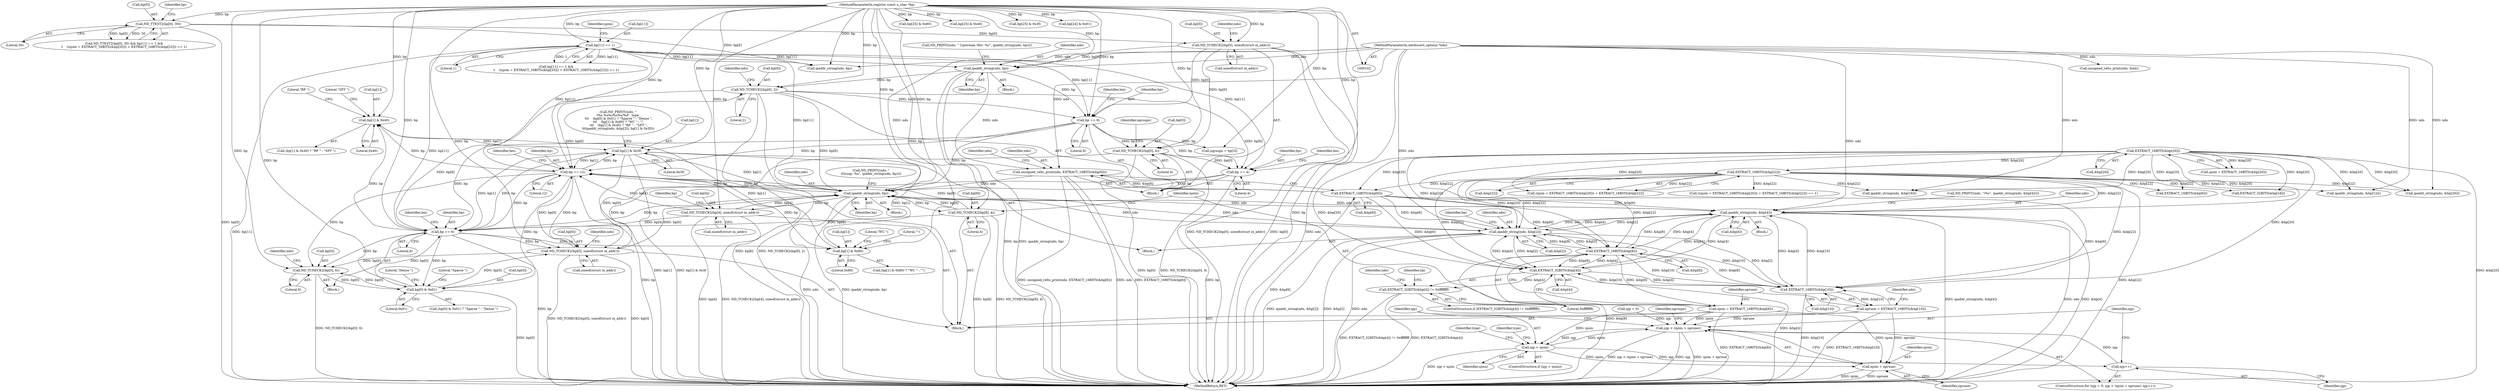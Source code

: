 digraph "0_tcpdump_5dc1860d8267b1e0cb78c9ffa2a40bea2fdb3ddc_1@array" {
"1000459" [label="(Call,bp[1] & 0x40)"];
"1000397" [label="(Call,bp += 12)"];
"1000342" [label="(Call,ipaddr_string(ndo, bp))"];
"1000364" [label="(Call,ipaddr_string(ndo, &bp[4]))"];
"1000103" [label="(MethodParameterIn,netdissect_options *ndo)"];
"1000293" [label="(Call,EXTRACT_16BITS(&bp[6]))"];
"1000128" [label="(Call,EXTRACT_16BITS(&bp[20]))"];
"1000133" [label="(Call,EXTRACT_16BITS(&bp[22]))"];
"1000467" [label="(Call,ipaddr_string(ndo, &bp[2]))"];
"1000377" [label="(Call,EXTRACT_16BITS(&bp[8]))"];
"1000353" [label="(Call,EXTRACT_32BITS(&bp[4]))"];
"1000384" [label="(Call,EXTRACT_16BITS(&bp[10]))"];
"1000291" [label="(Call,unsigned_relts_print(ndo, EXTRACT_16BITS(&bp[6])))"];
"1000269" [label="(Call,ipaddr_string(ndo, bp))"];
"1000119" [label="(Call,bp[11] == 1)"];
"1000104" [label="(MethodParameterIn,register const u_char *bp)"];
"1000248" [label="(Call,ND_TCHECK2(bp[0], sizeof(struct in_addr)))"];
"1000113" [label="(Call,ND_TTEST2(bp[0], 30))"];
"1000331" [label="(Call,ND_TCHECK2(bp[0], sizeof(struct in_addr)))"];
"1000441" [label="(Call,bp[0] & 0x01)"];
"1000427" [label="(Call,ND_TCHECK2(bp[0], 6))"];
"1000478" [label="(Call,bp += 6)"];
"1000473" [label="(Call,bp[1] & 0x3f)"];
"1000459" [label="(Call,bp[1] & 0x40)"];
"1000450" [label="(Call,bp[1] & 0x80)"];
"1000272" [label="(Call,ND_TCHECK2(bp[6], 2))"];
"1000345" [label="(Call,ND_TCHECK2(bp[4], sizeof(struct in_addr)))"];
"1000370" [label="(Call,ND_TCHECK2(bp[8], 4))"];
"1000305" [label="(Call,bp += 8)"];
"1000311" [label="(Call,ND_TCHECK2(bp[0], 4))"];
"1000321" [label="(Call,bp += 4)"];
"1000352" [label="(Call,EXTRACT_32BITS(&bp[4]) != 0xffffffff)"];
"1000375" [label="(Call,njoin = EXTRACT_16BITS(&bp[8]))"];
"1000407" [label="(Call,njp < (njoin + nprune))"];
"1000417" [label="(Call,njp < njoin)"];
"1000409" [label="(Call,njoin + nprune)"];
"1000412" [label="(Call,njp++)"];
"1000382" [label="(Call,nprune = EXTRACT_16BITS(&bp[10]))"];
"1000249" [label="(Call,bp[0])"];
"1000365" [label="(Identifier,ndo)"];
"1000382" [label="(Call,nprune = EXTRACT_16BITS(&bp[10]))"];
"1000482" [label="(Identifier,len)"];
"1000391" [label="(Identifier,ndo)"];
"1000117" [label="(Literal,30)"];
"1000401" [label="(Identifier,len)"];
"1000477" [label="(Literal,0x3f)"];
"1000199" [label="(Call,EXTRACT_32BITS(&bp[16]))"];
"1000464" [label="(Literal,\"RP \")"];
"1000340" [label="(Block,)"];
"1000469" [label="(Call,&bp[2])"];
"1000114" [label="(Call,bp[0])"];
"1000375" [label="(Call,njoin = EXTRACT_16BITS(&bp[8]))"];
"1000120" [label="(Call,bp[11])"];
"1000371" [label="(Call,bp[8])"];
"1000449" [label="(Call,(bp[1] & 0x80) ? \"WC \" : \"\")"];
"1000475" [label="(Identifier,bp)"];
"1000127" [label="(Identifier,njoin)"];
"1000451" [label="(Call,bp[1])"];
"1000293" [label="(Call,EXTRACT_16BITS(&bp[6]))"];
"1000362" [label="(Block,)"];
"1000191" [label="(Call,ipaddr_string(ndo, &bp[12]))"];
"1000376" [label="(Identifier,njoin)"];
"1000345" [label="(Call,ND_TCHECK2(bp[4], sizeof(struct in_addr)))"];
"1000383" [label="(Identifier,nprune)"];
"1000128" [label="(Call,EXTRACT_16BITS(&bp[20]))"];
"1000377" [label="(Call,EXTRACT_16BITS(&bp[8]))"];
"1000352" [label="(Call,EXTRACT_32BITS(&bp[4]) != 0xffffffff)"];
"1000403" [label="(ControlStructure,for (njp = 0; njp < (njoin + nprune); njp++))"];
"1000134" [label="(Call,&bp[22])"];
"1000271" [label="(Identifier,bp)"];
"1000330" [label="(Block,)"];
"1000491" [label="(MethodReturn,RET)"];
"1000103" [label="(MethodParameterIn,netdissect_options *ndo)"];
"1000104" [label="(MethodParameterIn,register const u_char *bp)"];
"1000309" [label="(Identifier,len)"];
"1000361" [label="(Identifier,ndo)"];
"1000307" [label="(Literal,8)"];
"1000466" [label="(Block,)"];
"1000479" [label="(Identifier,bp)"];
"1000418" [label="(Identifier,njp)"];
"1000125" [label="(Call,(njoin = EXTRACT_16BITS(&bp[20])) + EXTRACT_16BITS(&bp[22]))"];
"1000455" [label="(Literal,\"WC \")"];
"1000454" [label="(Literal,0x80)"];
"1000359" [label="(Call,ND_PRINT((ndo, \"/%s\", ipaddr_string(ndo, &bp[4]))))"];
"1000179" [label="(Call,ipaddr_string(ndo, &bp[26]))"];
"1000421" [label="(Identifier,type)"];
"1000232" [label="(Call,bp[25] & 0x80)"];
"1000478" [label="(Call,bp += 6)"];
"1000356" [label="(Identifier,bp)"];
"1000354" [label="(Call,&bp[4])"];
"1000413" [label="(Identifier,njp)"];
"1000311" [label="(Call,ND_TCHECK2(bp[0], 4))"];
"1000118" [label="(Call,bp[11] == 1 &&\n\t    ((njoin = EXTRACT_16BITS(&bp[20])) + EXTRACT_16BITS(&bp[22])) == 1)"];
"1000323" [label="(Literal,4)"];
"1000428" [label="(Call,bp[0])"];
"1000432" [label="(Call,ND_PRINT((ndo, \"\n\t%s %s%s%s%s/%d\", type,\n \t\t\t    (bp[0] & 0x01) ? \"Sparse \" : \"Dense \",\n \t\t\t    (bp[1] & 0x80) ? \"WC \" : \"\",\n \t\t\t    (bp[1] & 0x40) ? \"RP \" : \"SPT \",\n\t\t\tipaddr_string(ndo, &bp[2]), bp[1] & 0x3f)))"];
"1000346" [label="(Call,bp[4])"];
"1000322" [label="(Identifier,bp)"];
"1000434" [label="(Identifier,ndo)"];
"1000459" [label="(Call,bp[1] & 0x40)"];
"1000370" [label="(Call,ND_TCHECK2(bp[8], 4))"];
"1000112" [label="(Call,ND_TTEST2(bp[0], 30) && bp[11] == 1 &&\n\t    ((njoin = EXTRACT_16BITS(&bp[20])) + EXTRACT_16BITS(&bp[22])) == 1)"];
"1000450" [label="(Call,bp[1] & 0x80)"];
"1000349" [label="(Call,sizeof(struct in_addr))"];
"1000366" [label="(Call,&bp[4])"];
"1000165" [label="(Call,unsigned_relts_print(ndo, hold))"];
"1000344" [label="(Identifier,bp)"];
"1000353" [label="(Call,EXTRACT_32BITS(&bp[4]))"];
"1000280" [label="(Identifier,ndo)"];
"1000351" [label="(ControlStructure,if (EXTRACT_32BITS(&bp[4]) != 0xffffffff))"];
"1000329" [label="(Identifier,ngroups)"];
"1000126" [label="(Call,njoin = EXTRACT_16BITS(&bp[20]))"];
"1000474" [label="(Call,bp[1])"];
"1000446" [label="(Literal,\"Sparse \")"];
"1000292" [label="(Identifier,ndo)"];
"1000417" [label="(Call,njp < njoin)"];
"1000385" [label="(Call,&bp[10])"];
"1000312" [label="(Call,bp[0])"];
"1000463" [label="(Literal,0x40)"];
"1000106" [label="(Block,)"];
"1000151" [label="(Call,EXTRACT_16BITS(&bp[6]))"];
"1000332" [label="(Call,bp[0])"];
"1000315" [label="(Literal,4)"];
"1000264" [label="(Call,ND_PRINT((ndo, \" Upstream Nbr: %s\", ipaddr_string(ndo, bp))))"];
"1000425" [label="(Identifier,type)"];
"1000325" [label="(Identifier,len)"];
"1000270" [label="(Identifier,ndo)"];
"1000240" [label="(Call,bp[25] & 0x40)"];
"1000133" [label="(Call,EXTRACT_16BITS(&bp[22]))"];
"1000113" [label="(Call,ND_TTEST2(bp[0], 30))"];
"1000431" [label="(Literal,6)"];
"1000276" [label="(Literal,2)"];
"1000407" [label="(Call,njp < (njoin + nprune))"];
"1000129" [label="(Call,&bp[20])"];
"1000411" [label="(Identifier,nprune)"];
"1000186" [label="(Call,bp[25] & 0x3f)"];
"1000342" [label="(Call,ipaddr_string(ndo, bp))"];
"1000408" [label="(Identifier,njp)"];
"1000257" [label="(Identifier,ndo)"];
"1000419" [label="(Identifier,njoin)"];
"1000272" [label="(Call,ND_TCHECK2(bp[6], 2))"];
"1000294" [label="(Call,&bp[6])"];
"1000335" [label="(Call,sizeof(struct in_addr))"];
"1000210" [label="(Call,ipaddr_string(ndo, &bp[16]))"];
"1000317" [label="(Identifier,ngroups)"];
"1000442" [label="(Call,bp[0])"];
"1000364" [label="(Call,ipaddr_string(ndo, &bp[4]))"];
"1000252" [label="(Call,sizeof(struct in_addr))"];
"1000397" [label="(Call,bp += 12)"];
"1000316" [label="(Call,ngroups = bp[3])"];
"1000248" [label="(Call,ND_TCHECK2(bp[0], sizeof(struct in_addr)))"];
"1000460" [label="(Call,bp[1])"];
"1000146" [label="(Call,ipaddr_string(ndo, bp))"];
"1000399" [label="(Literal,12)"];
"1000468" [label="(Identifier,ndo)"];
"1000305" [label="(Call,bp += 8)"];
"1000343" [label="(Identifier,ndo)"];
"1000456" [label="(Literal,\"\")"];
"1000410" [label="(Identifier,njoin)"];
"1000267" [label="(Block,)"];
"1000291" [label="(Call,unsigned_relts_print(ndo, EXTRACT_16BITS(&bp[6])))"];
"1000465" [label="(Literal,\"SPT \")"];
"1000223" [label="(Call,bp[24] & 0x01)"];
"1000447" [label="(Literal,\"Dense \")"];
"1000119" [label="(Call,bp[11] == 1)"];
"1000124" [label="(Call,((njoin = EXTRACT_16BITS(&bp[20])) + EXTRACT_16BITS(&bp[22])) == 1)"];
"1000440" [label="(Call,(bp[0] & 0x01) ? \"Sparse \" : \"Dense \")"];
"1000480" [label="(Literal,6)"];
"1000123" [label="(Literal,1)"];
"1000427" [label="(Call,ND_TCHECK2(bp[0], 6))"];
"1000398" [label="(Identifier,bp)"];
"1000301" [label="(Identifier,ndo)"];
"1000441" [label="(Call,bp[0] & 0x01)"];
"1000306" [label="(Identifier,bp)"];
"1000269" [label="(Call,ipaddr_string(ndo, bp))"];
"1000339" [label="(Identifier,ndo)"];
"1000467" [label="(Call,ipaddr_string(ndo, &bp[2]))"];
"1000273" [label="(Call,bp[6])"];
"1000378" [label="(Call,&bp[8])"];
"1000358" [label="(Literal,0xffffffff)"];
"1000445" [label="(Literal,0x01)"];
"1000458" [label="(Call,(bp[1] & 0x40) ? \"RP \" : \"SPT \")"];
"1000337" [label="(Call,ND_PRINT((ndo, \"\n\tGroup: %s\", ipaddr_string(ndo, bp))))"];
"1000414" [label="(Block,)"];
"1000321" [label="(Call,bp += 4)"];
"1000372" [label="(Identifier,bp)"];
"1000404" [label="(Call,njp = 0)"];
"1000384" [label="(Call,EXTRACT_16BITS(&bp[10]))"];
"1000331" [label="(Call,ND_TCHECK2(bp[0], sizeof(struct in_addr)))"];
"1000473" [label="(Call,bp[1] & 0x3f)"];
"1000412" [label="(Call,njp++)"];
"1000416" [label="(ControlStructure,if (njp < njoin))"];
"1000409" [label="(Call,njoin + nprune)"];
"1000374" [label="(Literal,4)"];
"1000121" [label="(Identifier,bp)"];
"1000459" -> "1000458"  [label="AST: "];
"1000459" -> "1000463"  [label="CFG: "];
"1000460" -> "1000459"  [label="AST: "];
"1000463" -> "1000459"  [label="AST: "];
"1000464" -> "1000459"  [label="CFG: "];
"1000465" -> "1000459"  [label="CFG: "];
"1000397" -> "1000459"  [label="DDG: bp"];
"1000478" -> "1000459"  [label="DDG: bp"];
"1000450" -> "1000459"  [label="DDG: bp[1]"];
"1000104" -> "1000459"  [label="DDG: bp"];
"1000459" -> "1000473"  [label="DDG: bp[1]"];
"1000397" -> "1000330"  [label="AST: "];
"1000397" -> "1000399"  [label="CFG: "];
"1000398" -> "1000397"  [label="AST: "];
"1000399" -> "1000397"  [label="AST: "];
"1000401" -> "1000397"  [label="CFG: "];
"1000397" -> "1000491"  [label="DDG: bp"];
"1000397" -> "1000331"  [label="DDG: bp"];
"1000397" -> "1000342"  [label="DDG: bp"];
"1000342" -> "1000397"  [label="DDG: bp"];
"1000331" -> "1000397"  [label="DDG: bp[0]"];
"1000473" -> "1000397"  [label="DDG: bp[1]"];
"1000272" -> "1000397"  [label="DDG: bp[6]"];
"1000119" -> "1000397"  [label="DDG: bp[11]"];
"1000345" -> "1000397"  [label="DDG: bp[4]"];
"1000370" -> "1000397"  [label="DDG: bp[8]"];
"1000104" -> "1000397"  [label="DDG: bp"];
"1000305" -> "1000397"  [label="DDG: bp"];
"1000397" -> "1000427"  [label="DDG: bp"];
"1000397" -> "1000441"  [label="DDG: bp"];
"1000397" -> "1000450"  [label="DDG: bp"];
"1000397" -> "1000473"  [label="DDG: bp"];
"1000397" -> "1000478"  [label="DDG: bp"];
"1000342" -> "1000340"  [label="AST: "];
"1000342" -> "1000344"  [label="CFG: "];
"1000343" -> "1000342"  [label="AST: "];
"1000344" -> "1000342"  [label="AST: "];
"1000337" -> "1000342"  [label="CFG: "];
"1000342" -> "1000491"  [label="DDG: ndo"];
"1000342" -> "1000491"  [label="DDG: ipaddr_string(ndo, bp)"];
"1000364" -> "1000342"  [label="DDG: ndo"];
"1000291" -> "1000342"  [label="DDG: ndo"];
"1000467" -> "1000342"  [label="DDG: ndo"];
"1000103" -> "1000342"  [label="DDG: ndo"];
"1000331" -> "1000342"  [label="DDG: bp[0]"];
"1000473" -> "1000342"  [label="DDG: bp[1]"];
"1000478" -> "1000342"  [label="DDG: bp"];
"1000272" -> "1000342"  [label="DDG: bp[6]"];
"1000345" -> "1000342"  [label="DDG: bp[4]"];
"1000370" -> "1000342"  [label="DDG: bp[8]"];
"1000321" -> "1000342"  [label="DDG: bp"];
"1000119" -> "1000342"  [label="DDG: bp[11]"];
"1000104" -> "1000342"  [label="DDG: bp"];
"1000305" -> "1000342"  [label="DDG: bp"];
"1000342" -> "1000345"  [label="DDG: bp"];
"1000342" -> "1000364"  [label="DDG: ndo"];
"1000342" -> "1000370"  [label="DDG: bp"];
"1000342" -> "1000467"  [label="DDG: ndo"];
"1000364" -> "1000362"  [label="AST: "];
"1000364" -> "1000366"  [label="CFG: "];
"1000365" -> "1000364"  [label="AST: "];
"1000366" -> "1000364"  [label="AST: "];
"1000359" -> "1000364"  [label="CFG: "];
"1000364" -> "1000491"  [label="DDG: ndo"];
"1000364" -> "1000491"  [label="DDG: ipaddr_string(ndo, &bp[4])"];
"1000364" -> "1000491"  [label="DDG: &bp[4]"];
"1000364" -> "1000353"  [label="DDG: &bp[4]"];
"1000103" -> "1000364"  [label="DDG: ndo"];
"1000293" -> "1000364"  [label="DDG: &bp[6]"];
"1000467" -> "1000364"  [label="DDG: &bp[2]"];
"1000377" -> "1000364"  [label="DDG: &bp[8]"];
"1000353" -> "1000364"  [label="DDG: &bp[4]"];
"1000384" -> "1000364"  [label="DDG: &bp[10]"];
"1000128" -> "1000364"  [label="DDG: &bp[20]"];
"1000133" -> "1000364"  [label="DDG: &bp[22]"];
"1000364" -> "1000377"  [label="DDG: &bp[4]"];
"1000364" -> "1000384"  [label="DDG: &bp[4]"];
"1000364" -> "1000467"  [label="DDG: ndo"];
"1000364" -> "1000467"  [label="DDG: &bp[4]"];
"1000103" -> "1000102"  [label="AST: "];
"1000103" -> "1000491"  [label="DDG: ndo"];
"1000103" -> "1000146"  [label="DDG: ndo"];
"1000103" -> "1000165"  [label="DDG: ndo"];
"1000103" -> "1000179"  [label="DDG: ndo"];
"1000103" -> "1000191"  [label="DDG: ndo"];
"1000103" -> "1000210"  [label="DDG: ndo"];
"1000103" -> "1000269"  [label="DDG: ndo"];
"1000103" -> "1000291"  [label="DDG: ndo"];
"1000103" -> "1000467"  [label="DDG: ndo"];
"1000293" -> "1000291"  [label="AST: "];
"1000293" -> "1000294"  [label="CFG: "];
"1000294" -> "1000293"  [label="AST: "];
"1000291" -> "1000293"  [label="CFG: "];
"1000293" -> "1000491"  [label="DDG: &bp[6]"];
"1000293" -> "1000291"  [label="DDG: &bp[6]"];
"1000128" -> "1000293"  [label="DDG: &bp[20]"];
"1000133" -> "1000293"  [label="DDG: &bp[22]"];
"1000293" -> "1000353"  [label="DDG: &bp[6]"];
"1000293" -> "1000377"  [label="DDG: &bp[6]"];
"1000293" -> "1000384"  [label="DDG: &bp[6]"];
"1000293" -> "1000467"  [label="DDG: &bp[6]"];
"1000128" -> "1000126"  [label="AST: "];
"1000128" -> "1000129"  [label="CFG: "];
"1000129" -> "1000128"  [label="AST: "];
"1000126" -> "1000128"  [label="CFG: "];
"1000128" -> "1000491"  [label="DDG: &bp[20]"];
"1000128" -> "1000125"  [label="DDG: &bp[20]"];
"1000128" -> "1000126"  [label="DDG: &bp[20]"];
"1000128" -> "1000133"  [label="DDG: &bp[20]"];
"1000128" -> "1000151"  [label="DDG: &bp[20]"];
"1000128" -> "1000179"  [label="DDG: &bp[20]"];
"1000128" -> "1000191"  [label="DDG: &bp[20]"];
"1000128" -> "1000199"  [label="DDG: &bp[20]"];
"1000128" -> "1000210"  [label="DDG: &bp[20]"];
"1000128" -> "1000353"  [label="DDG: &bp[20]"];
"1000128" -> "1000377"  [label="DDG: &bp[20]"];
"1000128" -> "1000384"  [label="DDG: &bp[20]"];
"1000128" -> "1000467"  [label="DDG: &bp[20]"];
"1000133" -> "1000125"  [label="AST: "];
"1000133" -> "1000134"  [label="CFG: "];
"1000134" -> "1000133"  [label="AST: "];
"1000125" -> "1000133"  [label="CFG: "];
"1000133" -> "1000491"  [label="DDG: &bp[22]"];
"1000133" -> "1000124"  [label="DDG: &bp[22]"];
"1000133" -> "1000125"  [label="DDG: &bp[22]"];
"1000133" -> "1000151"  [label="DDG: &bp[22]"];
"1000133" -> "1000179"  [label="DDG: &bp[22]"];
"1000133" -> "1000191"  [label="DDG: &bp[22]"];
"1000133" -> "1000199"  [label="DDG: &bp[22]"];
"1000133" -> "1000210"  [label="DDG: &bp[22]"];
"1000133" -> "1000353"  [label="DDG: &bp[22]"];
"1000133" -> "1000377"  [label="DDG: &bp[22]"];
"1000133" -> "1000384"  [label="DDG: &bp[22]"];
"1000133" -> "1000467"  [label="DDG: &bp[22]"];
"1000467" -> "1000466"  [label="AST: "];
"1000467" -> "1000469"  [label="CFG: "];
"1000468" -> "1000467"  [label="AST: "];
"1000469" -> "1000467"  [label="AST: "];
"1000475" -> "1000467"  [label="CFG: "];
"1000467" -> "1000491"  [label="DDG: ndo"];
"1000467" -> "1000491"  [label="DDG: ipaddr_string(ndo, &bp[2])"];
"1000467" -> "1000491"  [label="DDG: &bp[2]"];
"1000467" -> "1000353"  [label="DDG: &bp[2]"];
"1000467" -> "1000377"  [label="DDG: &bp[2]"];
"1000467" -> "1000384"  [label="DDG: &bp[2]"];
"1000377" -> "1000467"  [label="DDG: &bp[8]"];
"1000353" -> "1000467"  [label="DDG: &bp[4]"];
"1000384" -> "1000467"  [label="DDG: &bp[10]"];
"1000377" -> "1000375"  [label="AST: "];
"1000377" -> "1000378"  [label="CFG: "];
"1000378" -> "1000377"  [label="AST: "];
"1000375" -> "1000377"  [label="CFG: "];
"1000377" -> "1000491"  [label="DDG: &bp[8]"];
"1000377" -> "1000353"  [label="DDG: &bp[8]"];
"1000377" -> "1000375"  [label="DDG: &bp[8]"];
"1000353" -> "1000377"  [label="DDG: &bp[4]"];
"1000384" -> "1000377"  [label="DDG: &bp[10]"];
"1000377" -> "1000384"  [label="DDG: &bp[8]"];
"1000353" -> "1000352"  [label="AST: "];
"1000353" -> "1000354"  [label="CFG: "];
"1000354" -> "1000353"  [label="AST: "];
"1000358" -> "1000353"  [label="CFG: "];
"1000353" -> "1000491"  [label="DDG: &bp[4]"];
"1000353" -> "1000352"  [label="DDG: &bp[4]"];
"1000384" -> "1000353"  [label="DDG: &bp[10]"];
"1000353" -> "1000384"  [label="DDG: &bp[4]"];
"1000384" -> "1000382"  [label="AST: "];
"1000384" -> "1000385"  [label="CFG: "];
"1000385" -> "1000384"  [label="AST: "];
"1000382" -> "1000384"  [label="CFG: "];
"1000384" -> "1000491"  [label="DDG: &bp[10]"];
"1000384" -> "1000382"  [label="DDG: &bp[10]"];
"1000291" -> "1000106"  [label="AST: "];
"1000292" -> "1000291"  [label="AST: "];
"1000301" -> "1000291"  [label="CFG: "];
"1000291" -> "1000491"  [label="DDG: unsigned_relts_print(ndo, EXTRACT_16BITS(&bp[6]))"];
"1000291" -> "1000491"  [label="DDG: ndo"];
"1000291" -> "1000491"  [label="DDG: EXTRACT_16BITS(&bp[6])"];
"1000269" -> "1000291"  [label="DDG: ndo"];
"1000269" -> "1000267"  [label="AST: "];
"1000269" -> "1000271"  [label="CFG: "];
"1000270" -> "1000269"  [label="AST: "];
"1000271" -> "1000269"  [label="AST: "];
"1000264" -> "1000269"  [label="CFG: "];
"1000269" -> "1000491"  [label="DDG: ipaddr_string(ndo, bp)"];
"1000269" -> "1000491"  [label="DDG: bp"];
"1000119" -> "1000269"  [label="DDG: bp[11]"];
"1000248" -> "1000269"  [label="DDG: bp[0]"];
"1000104" -> "1000269"  [label="DDG: bp"];
"1000269" -> "1000272"  [label="DDG: bp"];
"1000269" -> "1000305"  [label="DDG: bp"];
"1000119" -> "1000118"  [label="AST: "];
"1000119" -> "1000123"  [label="CFG: "];
"1000120" -> "1000119"  [label="AST: "];
"1000123" -> "1000119"  [label="AST: "];
"1000127" -> "1000119"  [label="CFG: "];
"1000118" -> "1000119"  [label="CFG: "];
"1000119" -> "1000491"  [label="DDG: bp[11]"];
"1000119" -> "1000118"  [label="DDG: bp[11]"];
"1000119" -> "1000118"  [label="DDG: 1"];
"1000104" -> "1000119"  [label="DDG: bp"];
"1000119" -> "1000146"  [label="DDG: bp[11]"];
"1000119" -> "1000305"  [label="DDG: bp[11]"];
"1000119" -> "1000321"  [label="DDG: bp[11]"];
"1000119" -> "1000478"  [label="DDG: bp[11]"];
"1000104" -> "1000102"  [label="AST: "];
"1000104" -> "1000491"  [label="DDG: bp"];
"1000104" -> "1000113"  [label="DDG: bp"];
"1000104" -> "1000146"  [label="DDG: bp"];
"1000104" -> "1000186"  [label="DDG: bp"];
"1000104" -> "1000223"  [label="DDG: bp"];
"1000104" -> "1000232"  [label="DDG: bp"];
"1000104" -> "1000240"  [label="DDG: bp"];
"1000104" -> "1000248"  [label="DDG: bp"];
"1000104" -> "1000272"  [label="DDG: bp"];
"1000104" -> "1000305"  [label="DDG: bp"];
"1000104" -> "1000311"  [label="DDG: bp"];
"1000104" -> "1000316"  [label="DDG: bp"];
"1000104" -> "1000321"  [label="DDG: bp"];
"1000104" -> "1000331"  [label="DDG: bp"];
"1000104" -> "1000345"  [label="DDG: bp"];
"1000104" -> "1000370"  [label="DDG: bp"];
"1000104" -> "1000427"  [label="DDG: bp"];
"1000104" -> "1000441"  [label="DDG: bp"];
"1000104" -> "1000450"  [label="DDG: bp"];
"1000104" -> "1000473"  [label="DDG: bp"];
"1000104" -> "1000478"  [label="DDG: bp"];
"1000248" -> "1000106"  [label="AST: "];
"1000248" -> "1000252"  [label="CFG: "];
"1000249" -> "1000248"  [label="AST: "];
"1000252" -> "1000248"  [label="AST: "];
"1000257" -> "1000248"  [label="CFG: "];
"1000248" -> "1000491"  [label="DDG: ND_TCHECK2(bp[0], sizeof(struct in_addr))"];
"1000248" -> "1000491"  [label="DDG: bp[0]"];
"1000113" -> "1000248"  [label="DDG: bp[0]"];
"1000248" -> "1000305"  [label="DDG: bp[0]"];
"1000248" -> "1000311"  [label="DDG: bp[0]"];
"1000113" -> "1000112"  [label="AST: "];
"1000113" -> "1000117"  [label="CFG: "];
"1000114" -> "1000113"  [label="AST: "];
"1000117" -> "1000113"  [label="AST: "];
"1000121" -> "1000113"  [label="CFG: "];
"1000112" -> "1000113"  [label="CFG: "];
"1000113" -> "1000491"  [label="DDG: bp[0]"];
"1000113" -> "1000112"  [label="DDG: bp[0]"];
"1000113" -> "1000112"  [label="DDG: 30"];
"1000113" -> "1000146"  [label="DDG: bp[0]"];
"1000331" -> "1000330"  [label="AST: "];
"1000331" -> "1000335"  [label="CFG: "];
"1000332" -> "1000331"  [label="AST: "];
"1000335" -> "1000331"  [label="AST: "];
"1000339" -> "1000331"  [label="CFG: "];
"1000331" -> "1000491"  [label="DDG: ND_TCHECK2(bp[0], sizeof(struct in_addr))"];
"1000331" -> "1000491"  [label="DDG: bp[0]"];
"1000441" -> "1000331"  [label="DDG: bp[0]"];
"1000311" -> "1000331"  [label="DDG: bp[0]"];
"1000478" -> "1000331"  [label="DDG: bp"];
"1000321" -> "1000331"  [label="DDG: bp"];
"1000331" -> "1000427"  [label="DDG: bp[0]"];
"1000441" -> "1000440"  [label="AST: "];
"1000441" -> "1000445"  [label="CFG: "];
"1000442" -> "1000441"  [label="AST: "];
"1000445" -> "1000441"  [label="AST: "];
"1000446" -> "1000441"  [label="CFG: "];
"1000447" -> "1000441"  [label="CFG: "];
"1000441" -> "1000491"  [label="DDG: bp[0]"];
"1000441" -> "1000427"  [label="DDG: bp[0]"];
"1000427" -> "1000441"  [label="DDG: bp[0]"];
"1000478" -> "1000441"  [label="DDG: bp"];
"1000441" -> "1000478"  [label="DDG: bp[0]"];
"1000427" -> "1000414"  [label="AST: "];
"1000427" -> "1000431"  [label="CFG: "];
"1000428" -> "1000427"  [label="AST: "];
"1000431" -> "1000427"  [label="AST: "];
"1000434" -> "1000427"  [label="CFG: "];
"1000427" -> "1000491"  [label="DDG: ND_TCHECK2(bp[0], 6)"];
"1000478" -> "1000427"  [label="DDG: bp"];
"1000478" -> "1000414"  [label="AST: "];
"1000478" -> "1000480"  [label="CFG: "];
"1000479" -> "1000478"  [label="AST: "];
"1000480" -> "1000478"  [label="AST: "];
"1000482" -> "1000478"  [label="CFG: "];
"1000478" -> "1000491"  [label="DDG: bp"];
"1000478" -> "1000450"  [label="DDG: bp"];
"1000478" -> "1000473"  [label="DDG: bp"];
"1000473" -> "1000478"  [label="DDG: bp[1]"];
"1000272" -> "1000478"  [label="DDG: bp[6]"];
"1000345" -> "1000478"  [label="DDG: bp[4]"];
"1000370" -> "1000478"  [label="DDG: bp[8]"];
"1000305" -> "1000478"  [label="DDG: bp"];
"1000473" -> "1000466"  [label="AST: "];
"1000473" -> "1000477"  [label="CFG: "];
"1000474" -> "1000473"  [label="AST: "];
"1000477" -> "1000473"  [label="AST: "];
"1000432" -> "1000473"  [label="CFG: "];
"1000473" -> "1000491"  [label="DDG: bp[1]"];
"1000473" -> "1000491"  [label="DDG: bp[1] & 0x3f"];
"1000473" -> "1000450"  [label="DDG: bp[1]"];
"1000450" -> "1000449"  [label="AST: "];
"1000450" -> "1000454"  [label="CFG: "];
"1000451" -> "1000450"  [label="AST: "];
"1000454" -> "1000450"  [label="AST: "];
"1000455" -> "1000450"  [label="CFG: "];
"1000456" -> "1000450"  [label="CFG: "];
"1000272" -> "1000106"  [label="AST: "];
"1000272" -> "1000276"  [label="CFG: "];
"1000273" -> "1000272"  [label="AST: "];
"1000276" -> "1000272"  [label="AST: "];
"1000280" -> "1000272"  [label="CFG: "];
"1000272" -> "1000491"  [label="DDG: bp[6]"];
"1000272" -> "1000491"  [label="DDG: ND_TCHECK2(bp[6], 2)"];
"1000272" -> "1000305"  [label="DDG: bp[6]"];
"1000272" -> "1000321"  [label="DDG: bp[6]"];
"1000345" -> "1000330"  [label="AST: "];
"1000345" -> "1000349"  [label="CFG: "];
"1000346" -> "1000345"  [label="AST: "];
"1000349" -> "1000345"  [label="AST: "];
"1000356" -> "1000345"  [label="CFG: "];
"1000345" -> "1000491"  [label="DDG: bp[4]"];
"1000345" -> "1000491"  [label="DDG: ND_TCHECK2(bp[4], sizeof(struct in_addr))"];
"1000370" -> "1000330"  [label="AST: "];
"1000370" -> "1000374"  [label="CFG: "];
"1000371" -> "1000370"  [label="AST: "];
"1000374" -> "1000370"  [label="AST: "];
"1000376" -> "1000370"  [label="CFG: "];
"1000370" -> "1000491"  [label="DDG: ND_TCHECK2(bp[8], 4)"];
"1000370" -> "1000491"  [label="DDG: bp[8]"];
"1000305" -> "1000106"  [label="AST: "];
"1000305" -> "1000307"  [label="CFG: "];
"1000306" -> "1000305"  [label="AST: "];
"1000307" -> "1000305"  [label="AST: "];
"1000309" -> "1000305"  [label="CFG: "];
"1000305" -> "1000311"  [label="DDG: bp"];
"1000305" -> "1000316"  [label="DDG: bp"];
"1000305" -> "1000321"  [label="DDG: bp"];
"1000311" -> "1000106"  [label="AST: "];
"1000311" -> "1000315"  [label="CFG: "];
"1000312" -> "1000311"  [label="AST: "];
"1000315" -> "1000311"  [label="AST: "];
"1000317" -> "1000311"  [label="CFG: "];
"1000311" -> "1000491"  [label="DDG: bp[0]"];
"1000311" -> "1000491"  [label="DDG: ND_TCHECK2(bp[0], 4)"];
"1000311" -> "1000321"  [label="DDG: bp[0]"];
"1000321" -> "1000106"  [label="AST: "];
"1000321" -> "1000323"  [label="CFG: "];
"1000322" -> "1000321"  [label="AST: "];
"1000323" -> "1000321"  [label="AST: "];
"1000325" -> "1000321"  [label="CFG: "];
"1000321" -> "1000491"  [label="DDG: bp"];
"1000352" -> "1000351"  [label="AST: "];
"1000352" -> "1000358"  [label="CFG: "];
"1000358" -> "1000352"  [label="AST: "];
"1000361" -> "1000352"  [label="CFG: "];
"1000372" -> "1000352"  [label="CFG: "];
"1000352" -> "1000491"  [label="DDG: EXTRACT_32BITS(&bp[4])"];
"1000352" -> "1000491"  [label="DDG: EXTRACT_32BITS(&bp[4]) != 0xffffffff"];
"1000375" -> "1000330"  [label="AST: "];
"1000376" -> "1000375"  [label="AST: "];
"1000383" -> "1000375"  [label="CFG: "];
"1000375" -> "1000491"  [label="DDG: EXTRACT_16BITS(&bp[8])"];
"1000375" -> "1000407"  [label="DDG: njoin"];
"1000375" -> "1000409"  [label="DDG: njoin"];
"1000375" -> "1000417"  [label="DDG: njoin"];
"1000407" -> "1000403"  [label="AST: "];
"1000407" -> "1000409"  [label="CFG: "];
"1000408" -> "1000407"  [label="AST: "];
"1000409" -> "1000407"  [label="AST: "];
"1000329" -> "1000407"  [label="CFG: "];
"1000418" -> "1000407"  [label="CFG: "];
"1000407" -> "1000491"  [label="DDG: njoin + nprune"];
"1000407" -> "1000491"  [label="DDG: njp < (njoin + nprune)"];
"1000407" -> "1000491"  [label="DDG: njp"];
"1000404" -> "1000407"  [label="DDG: njp"];
"1000412" -> "1000407"  [label="DDG: njp"];
"1000417" -> "1000407"  [label="DDG: njoin"];
"1000382" -> "1000407"  [label="DDG: nprune"];
"1000407" -> "1000417"  [label="DDG: njp"];
"1000417" -> "1000416"  [label="AST: "];
"1000417" -> "1000419"  [label="CFG: "];
"1000418" -> "1000417"  [label="AST: "];
"1000419" -> "1000417"  [label="AST: "];
"1000421" -> "1000417"  [label="CFG: "];
"1000425" -> "1000417"  [label="CFG: "];
"1000417" -> "1000491"  [label="DDG: njp < njoin"];
"1000417" -> "1000409"  [label="DDG: njoin"];
"1000417" -> "1000412"  [label="DDG: njp"];
"1000409" -> "1000411"  [label="CFG: "];
"1000410" -> "1000409"  [label="AST: "];
"1000411" -> "1000409"  [label="AST: "];
"1000409" -> "1000491"  [label="DDG: nprune"];
"1000409" -> "1000491"  [label="DDG: njoin"];
"1000382" -> "1000409"  [label="DDG: nprune"];
"1000412" -> "1000403"  [label="AST: "];
"1000412" -> "1000413"  [label="CFG: "];
"1000413" -> "1000412"  [label="AST: "];
"1000408" -> "1000412"  [label="CFG: "];
"1000382" -> "1000330"  [label="AST: "];
"1000383" -> "1000382"  [label="AST: "];
"1000391" -> "1000382"  [label="CFG: "];
"1000382" -> "1000491"  [label="DDG: EXTRACT_16BITS(&bp[10])"];
}
